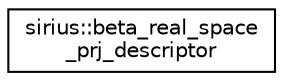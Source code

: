 digraph "Graphical Class Hierarchy"
{
 // INTERACTIVE_SVG=YES
  edge [fontname="Helvetica",fontsize="10",labelfontname="Helvetica",labelfontsize="10"];
  node [fontname="Helvetica",fontsize="10",shape=record];
  rankdir="LR";
  Node1 [label="sirius::beta_real_space\l_prj_descriptor",height=0.2,width=0.4,color="black", fillcolor="white", style="filled",URL="$structsirius_1_1beta__real__space__prj__descriptor.html"];
}
